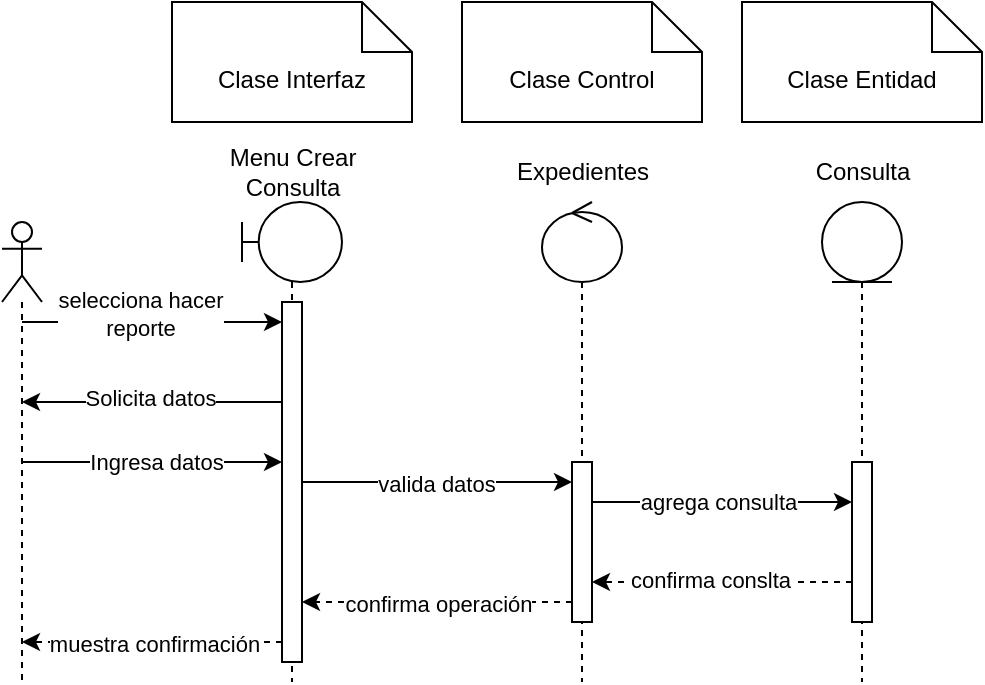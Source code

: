 <mxfile version="24.4.0" type="device">
  <diagram name="Page-1" id="2YBvvXClWsGukQMizWep">
    <mxGraphModel dx="472" dy="861" grid="1" gridSize="10" guides="1" tooltips="1" connect="1" arrows="1" fold="1" page="1" pageScale="1" pageWidth="850" pageHeight="1100" math="0" shadow="0">
      <root>
        <mxCell id="0" />
        <mxCell id="1" parent="0" />
        <mxCell id="VXygksC-YLpmb_Gmpj59-8" style="edgeStyle=orthogonalEdgeStyle;rounded=0;orthogonalLoop=1;jettySize=auto;html=1;" edge="1" parent="1" source="VXygksC-YLpmb_Gmpj59-16" target="VXygksC-YLpmb_Gmpj59-4">
          <mxGeometry relative="1" as="geometry">
            <mxPoint x="50" y="230" as="sourcePoint" />
            <Array as="points">
              <mxPoint x="120" y="230" />
              <mxPoint x="120" y="230" />
            </Array>
          </mxGeometry>
        </mxCell>
        <mxCell id="VXygksC-YLpmb_Gmpj59-9" value="Ingresa datos" style="edgeLabel;html=1;align=center;verticalAlign=middle;resizable=0;points=[];" vertex="1" connectable="0" parent="VXygksC-YLpmb_Gmpj59-8">
          <mxGeometry x="0.02" relative="1" as="geometry">
            <mxPoint as="offset" />
          </mxGeometry>
        </mxCell>
        <mxCell id="VXygksC-YLpmb_Gmpj59-3" value="" style="shape=umlLifeline;perimeter=lifelinePerimeter;whiteSpace=wrap;html=1;container=1;dropTarget=0;collapsible=0;recursiveResize=0;outlineConnect=0;portConstraint=eastwest;newEdgeStyle={&quot;curved&quot;:0,&quot;rounded&quot;:0};participant=umlBoundary;" vertex="1" parent="1">
          <mxGeometry x="130" y="100" width="50" height="240" as="geometry" />
        </mxCell>
        <mxCell id="VXygksC-YLpmb_Gmpj59-4" value="" style="html=1;points=[[0,0,0,0,5],[0,1,0,0,-5],[1,0,0,0,5],[1,1,0,0,-5]];perimeter=orthogonalPerimeter;outlineConnect=0;targetShapes=umlLifeline;portConstraint=eastwest;newEdgeStyle={&quot;curved&quot;:0,&quot;rounded&quot;:0};" vertex="1" parent="VXygksC-YLpmb_Gmpj59-3">
          <mxGeometry x="20" y="50" width="10" height="180" as="geometry" />
        </mxCell>
        <mxCell id="VXygksC-YLpmb_Gmpj59-6" style="edgeStyle=orthogonalEdgeStyle;rounded=0;orthogonalLoop=1;jettySize=auto;html=1;curved=0;" edge="1" parent="1" source="VXygksC-YLpmb_Gmpj59-4" target="VXygksC-YLpmb_Gmpj59-16">
          <mxGeometry relative="1" as="geometry">
            <mxPoint x="50" y="200" as="targetPoint" />
            <Array as="points">
              <mxPoint x="120" y="200" />
              <mxPoint x="120" y="200" />
            </Array>
          </mxGeometry>
        </mxCell>
        <mxCell id="VXygksC-YLpmb_Gmpj59-7" value="Solicita datos" style="edgeLabel;html=1;align=center;verticalAlign=middle;resizable=0;points=[];" vertex="1" connectable="0" parent="VXygksC-YLpmb_Gmpj59-6">
          <mxGeometry x="0.02" y="-2" relative="1" as="geometry">
            <mxPoint as="offset" />
          </mxGeometry>
        </mxCell>
        <mxCell id="VXygksC-YLpmb_Gmpj59-10" value="" style="shape=umlLifeline;perimeter=lifelinePerimeter;whiteSpace=wrap;html=1;container=1;dropTarget=0;collapsible=0;recursiveResize=0;outlineConnect=0;portConstraint=eastwest;newEdgeStyle={&quot;curved&quot;:0,&quot;rounded&quot;:0};participant=umlControl;" vertex="1" parent="1">
          <mxGeometry x="280" y="100" width="40" height="240" as="geometry" />
        </mxCell>
        <mxCell id="VXygksC-YLpmb_Gmpj59-13" value="" style="html=1;points=[[0,0,0,0,5],[0,1,0,0,-5],[1,0,0,0,5],[1,1,0,0,-5]];perimeter=orthogonalPerimeter;outlineConnect=0;targetShapes=umlLifeline;portConstraint=eastwest;newEdgeStyle={&quot;curved&quot;:0,&quot;rounded&quot;:0};" vertex="1" parent="VXygksC-YLpmb_Gmpj59-10">
          <mxGeometry x="15" y="130" width="10" height="80" as="geometry" />
        </mxCell>
        <mxCell id="VXygksC-YLpmb_Gmpj59-14" style="edgeStyle=orthogonalEdgeStyle;rounded=0;orthogonalLoop=1;jettySize=auto;html=1;curved=0;" edge="1" parent="1" source="VXygksC-YLpmb_Gmpj59-4" target="VXygksC-YLpmb_Gmpj59-13">
          <mxGeometry relative="1" as="geometry">
            <Array as="points">
              <mxPoint x="250" y="240" />
              <mxPoint x="250" y="240" />
            </Array>
          </mxGeometry>
        </mxCell>
        <mxCell id="VXygksC-YLpmb_Gmpj59-15" value="valida datos" style="edgeLabel;html=1;align=center;verticalAlign=middle;resizable=0;points=[];" vertex="1" connectable="0" parent="VXygksC-YLpmb_Gmpj59-14">
          <mxGeometry x="-0.009" y="-1" relative="1" as="geometry">
            <mxPoint as="offset" />
          </mxGeometry>
        </mxCell>
        <mxCell id="VXygksC-YLpmb_Gmpj59-17" style="edgeStyle=orthogonalEdgeStyle;rounded=0;orthogonalLoop=1;jettySize=auto;html=1;curved=0;" edge="1" parent="1" source="VXygksC-YLpmb_Gmpj59-16" target="VXygksC-YLpmb_Gmpj59-4">
          <mxGeometry relative="1" as="geometry">
            <Array as="points">
              <mxPoint x="120" y="160" />
              <mxPoint x="120" y="160" />
            </Array>
          </mxGeometry>
        </mxCell>
        <mxCell id="VXygksC-YLpmb_Gmpj59-18" value="selecciona hacer&lt;br&gt;reporte" style="edgeLabel;html=1;align=center;verticalAlign=middle;resizable=0;points=[];" vertex="1" connectable="0" parent="VXygksC-YLpmb_Gmpj59-17">
          <mxGeometry x="-0.103" y="4" relative="1" as="geometry">
            <mxPoint as="offset" />
          </mxGeometry>
        </mxCell>
        <mxCell id="VXygksC-YLpmb_Gmpj59-16" value="" style="shape=umlLifeline;perimeter=lifelinePerimeter;whiteSpace=wrap;html=1;container=1;dropTarget=0;collapsible=0;recursiveResize=0;outlineConnect=0;portConstraint=eastwest;newEdgeStyle={&quot;curved&quot;:0,&quot;rounded&quot;:0};participant=umlActor;" vertex="1" parent="1">
          <mxGeometry x="10" y="110" width="20" height="230" as="geometry" />
        </mxCell>
        <mxCell id="VXygksC-YLpmb_Gmpj59-19" style="edgeStyle=orthogonalEdgeStyle;rounded=0;orthogonalLoop=1;jettySize=auto;html=1;curved=0;dashed=1;" edge="1" parent="1" source="VXygksC-YLpmb_Gmpj59-13" target="VXygksC-YLpmb_Gmpj59-4">
          <mxGeometry relative="1" as="geometry">
            <Array as="points">
              <mxPoint x="200" y="300" />
              <mxPoint x="200" y="300" />
            </Array>
          </mxGeometry>
        </mxCell>
        <mxCell id="VXygksC-YLpmb_Gmpj59-20" value="confirma operación" style="edgeLabel;html=1;align=center;verticalAlign=middle;resizable=0;points=[];" vertex="1" connectable="0" parent="VXygksC-YLpmb_Gmpj59-19">
          <mxGeometry x="-0.009" y="1" relative="1" as="geometry">
            <mxPoint as="offset" />
          </mxGeometry>
        </mxCell>
        <mxCell id="VXygksC-YLpmb_Gmpj59-21" value="" style="shape=umlLifeline;perimeter=lifelinePerimeter;whiteSpace=wrap;html=1;container=1;dropTarget=0;collapsible=0;recursiveResize=0;outlineConnect=0;portConstraint=eastwest;newEdgeStyle={&quot;curved&quot;:0,&quot;rounded&quot;:0};participant=umlEntity;" vertex="1" parent="1">
          <mxGeometry x="420" y="100" width="40" height="240" as="geometry" />
        </mxCell>
        <mxCell id="VXygksC-YLpmb_Gmpj59-22" value="" style="html=1;points=[[0,0,0,0,5],[0,1,0,0,-5],[1,0,0,0,5],[1,1,0,0,-5]];perimeter=orthogonalPerimeter;outlineConnect=0;targetShapes=umlLifeline;portConstraint=eastwest;newEdgeStyle={&quot;curved&quot;:0,&quot;rounded&quot;:0};" vertex="1" parent="VXygksC-YLpmb_Gmpj59-21">
          <mxGeometry x="15" y="130" width="10" height="80" as="geometry" />
        </mxCell>
        <mxCell id="VXygksC-YLpmb_Gmpj59-23" style="edgeStyle=orthogonalEdgeStyle;rounded=0;orthogonalLoop=1;jettySize=auto;html=1;curved=0;" edge="1" parent="1" source="VXygksC-YLpmb_Gmpj59-13" target="VXygksC-YLpmb_Gmpj59-22">
          <mxGeometry relative="1" as="geometry">
            <Array as="points">
              <mxPoint x="380" y="250" />
              <mxPoint x="380" y="250" />
            </Array>
          </mxGeometry>
        </mxCell>
        <mxCell id="VXygksC-YLpmb_Gmpj59-24" value="agrega consulta" style="edgeLabel;html=1;align=center;verticalAlign=middle;resizable=0;points=[];" vertex="1" connectable="0" parent="VXygksC-YLpmb_Gmpj59-23">
          <mxGeometry x="-0.032" relative="1" as="geometry">
            <mxPoint as="offset" />
          </mxGeometry>
        </mxCell>
        <mxCell id="VXygksC-YLpmb_Gmpj59-26" style="edgeStyle=orthogonalEdgeStyle;rounded=0;orthogonalLoop=1;jettySize=auto;html=1;curved=0;dashed=1;" edge="1" parent="1" source="VXygksC-YLpmb_Gmpj59-22" target="VXygksC-YLpmb_Gmpj59-13">
          <mxGeometry relative="1" as="geometry">
            <Array as="points">
              <mxPoint x="340" y="290" />
              <mxPoint x="340" y="290" />
            </Array>
          </mxGeometry>
        </mxCell>
        <mxCell id="VXygksC-YLpmb_Gmpj59-27" value="confirma conslta" style="edgeLabel;html=1;align=center;verticalAlign=middle;resizable=0;points=[];" vertex="1" connectable="0" parent="VXygksC-YLpmb_Gmpj59-26">
          <mxGeometry x="0.092" y="-1" relative="1" as="geometry">
            <mxPoint as="offset" />
          </mxGeometry>
        </mxCell>
        <mxCell id="VXygksC-YLpmb_Gmpj59-28" style="edgeStyle=orthogonalEdgeStyle;rounded=0;orthogonalLoop=1;jettySize=auto;html=1;curved=0;dashed=1;" edge="1" parent="1" source="VXygksC-YLpmb_Gmpj59-4" target="VXygksC-YLpmb_Gmpj59-16">
          <mxGeometry relative="1" as="geometry">
            <Array as="points">
              <mxPoint x="50" y="320" />
              <mxPoint x="50" y="320" />
            </Array>
          </mxGeometry>
        </mxCell>
        <mxCell id="VXygksC-YLpmb_Gmpj59-29" value="muestra confirmación" style="edgeLabel;html=1;align=center;verticalAlign=middle;resizable=0;points=[];" vertex="1" connectable="0" parent="VXygksC-YLpmb_Gmpj59-28">
          <mxGeometry x="-0.004" y="1" relative="1" as="geometry">
            <mxPoint as="offset" />
          </mxGeometry>
        </mxCell>
        <mxCell id="VXygksC-YLpmb_Gmpj59-36" value="Clase Interfaz" style="shape=note2;boundedLbl=1;whiteSpace=wrap;html=1;size=25;verticalAlign=top;align=center;" vertex="1" parent="1">
          <mxGeometry x="95" width="120" height="60" as="geometry" />
        </mxCell>
        <mxCell id="VXygksC-YLpmb_Gmpj59-37" value="Clase Control" style="shape=note2;boundedLbl=1;whiteSpace=wrap;html=1;size=25;verticalAlign=top;align=center;" vertex="1" parent="1">
          <mxGeometry x="240" width="120" height="60" as="geometry" />
        </mxCell>
        <mxCell id="VXygksC-YLpmb_Gmpj59-38" value="Clase Entidad" style="shape=note2;boundedLbl=1;whiteSpace=wrap;html=1;size=25;verticalAlign=top;align=center;" vertex="1" parent="1">
          <mxGeometry x="380" width="120" height="60" as="geometry" />
        </mxCell>
        <mxCell id="VXygksC-YLpmb_Gmpj59-39" value="Expedientes" style="text;html=1;align=center;verticalAlign=middle;resizable=0;points=[];autosize=1;strokeColor=none;fillColor=none;" vertex="1" parent="1">
          <mxGeometry x="255" y="70" width="90" height="30" as="geometry" />
        </mxCell>
        <mxCell id="VXygksC-YLpmb_Gmpj59-40" value="Consulta" style="text;html=1;align=center;verticalAlign=middle;resizable=0;points=[];autosize=1;strokeColor=none;fillColor=none;" vertex="1" parent="1">
          <mxGeometry x="405" y="70" width="70" height="30" as="geometry" />
        </mxCell>
        <mxCell id="VXygksC-YLpmb_Gmpj59-41" value="Menu Crear&lt;br&gt;Consulta" style="text;html=1;align=center;verticalAlign=middle;resizable=0;points=[];autosize=1;strokeColor=none;fillColor=none;" vertex="1" parent="1">
          <mxGeometry x="110" y="65" width="90" height="40" as="geometry" />
        </mxCell>
      </root>
    </mxGraphModel>
  </diagram>
</mxfile>

